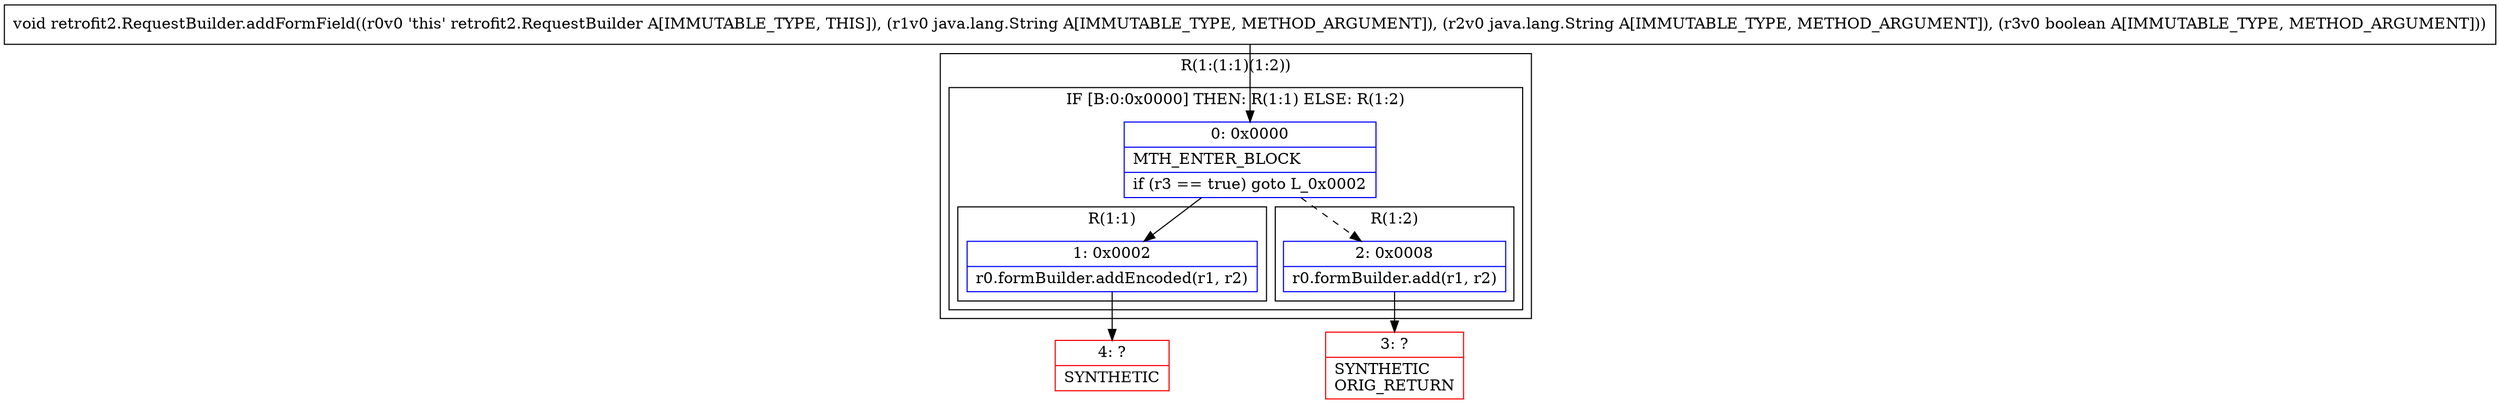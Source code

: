 digraph "CFG forretrofit2.RequestBuilder.addFormField(Ljava\/lang\/String;Ljava\/lang\/String;Z)V" {
subgraph cluster_Region_1513281254 {
label = "R(1:(1:1)(1:2))";
node [shape=record,color=blue];
subgraph cluster_IfRegion_1514947798 {
label = "IF [B:0:0x0000] THEN: R(1:1) ELSE: R(1:2)";
node [shape=record,color=blue];
Node_0 [shape=record,label="{0\:\ 0x0000|MTH_ENTER_BLOCK\l|if (r3 == true) goto L_0x0002\l}"];
subgraph cluster_Region_975033991 {
label = "R(1:1)";
node [shape=record,color=blue];
Node_1 [shape=record,label="{1\:\ 0x0002|r0.formBuilder.addEncoded(r1, r2)\l}"];
}
subgraph cluster_Region_1118390086 {
label = "R(1:2)";
node [shape=record,color=blue];
Node_2 [shape=record,label="{2\:\ 0x0008|r0.formBuilder.add(r1, r2)\l}"];
}
}
}
Node_3 [shape=record,color=red,label="{3\:\ ?|SYNTHETIC\lORIG_RETURN\l}"];
Node_4 [shape=record,color=red,label="{4\:\ ?|SYNTHETIC\l}"];
MethodNode[shape=record,label="{void retrofit2.RequestBuilder.addFormField((r0v0 'this' retrofit2.RequestBuilder A[IMMUTABLE_TYPE, THIS]), (r1v0 java.lang.String A[IMMUTABLE_TYPE, METHOD_ARGUMENT]), (r2v0 java.lang.String A[IMMUTABLE_TYPE, METHOD_ARGUMENT]), (r3v0 boolean A[IMMUTABLE_TYPE, METHOD_ARGUMENT])) }"];
MethodNode -> Node_0;
Node_0 -> Node_1;
Node_0 -> Node_2[style=dashed];
Node_1 -> Node_4;
Node_2 -> Node_3;
}

